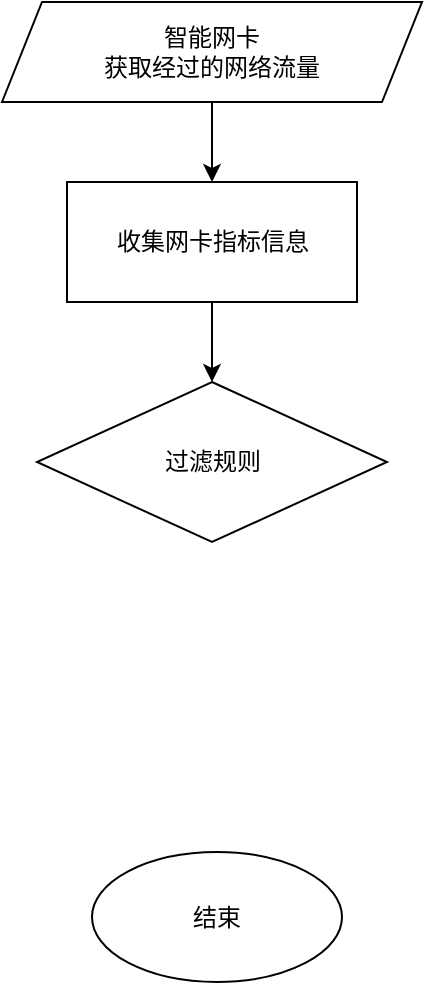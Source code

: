 <mxfile version="21.3.6" type="github">
  <diagram name="第 1 页" id="0sPfJmM-CKxDsM3ebURr">
    <mxGraphModel dx="1386" dy="756" grid="1" gridSize="10" guides="1" tooltips="1" connect="1" arrows="1" fold="1" page="1" pageScale="1" pageWidth="827" pageHeight="1169" math="0" shadow="0">
      <root>
        <mxCell id="0" />
        <mxCell id="1" parent="0" />
        <mxCell id="CVi614OOyyPlf-t0QG2a-3" style="edgeStyle=orthogonalEdgeStyle;rounded=0;orthogonalLoop=1;jettySize=auto;html=1;exitX=0.5;exitY=1;exitDx=0;exitDy=0;entryX=0.5;entryY=0;entryDx=0;entryDy=0;" edge="1" parent="1" source="CVi614OOyyPlf-t0QG2a-1" target="CVi614OOyyPlf-t0QG2a-2">
          <mxGeometry relative="1" as="geometry" />
        </mxCell>
        <mxCell id="CVi614OOyyPlf-t0QG2a-1" value="智能网卡&lt;br&gt;获取经过的网络流量" style="shape=parallelogram;perimeter=parallelogramPerimeter;whiteSpace=wrap;html=1;fixedSize=1;" vertex="1" parent="1">
          <mxGeometry x="280" y="160" width="210" height="50" as="geometry" />
        </mxCell>
        <mxCell id="CVi614OOyyPlf-t0QG2a-5" style="edgeStyle=orthogonalEdgeStyle;rounded=0;orthogonalLoop=1;jettySize=auto;html=1;exitX=0.5;exitY=1;exitDx=0;exitDy=0;entryX=0.5;entryY=0;entryDx=0;entryDy=0;" edge="1" parent="1" source="CVi614OOyyPlf-t0QG2a-2" target="CVi614OOyyPlf-t0QG2a-4">
          <mxGeometry relative="1" as="geometry" />
        </mxCell>
        <mxCell id="CVi614OOyyPlf-t0QG2a-2" value="收集网卡指标信息" style="rounded=0;whiteSpace=wrap;html=1;" vertex="1" parent="1">
          <mxGeometry x="312.5" y="250" width="145" height="60" as="geometry" />
        </mxCell>
        <mxCell id="CVi614OOyyPlf-t0QG2a-4" value="过滤规则" style="rhombus;whiteSpace=wrap;html=1;" vertex="1" parent="1">
          <mxGeometry x="297.5" y="350" width="175" height="80" as="geometry" />
        </mxCell>
        <mxCell id="CVi614OOyyPlf-t0QG2a-6" value="结束" style="ellipse;whiteSpace=wrap;html=1;" vertex="1" parent="1">
          <mxGeometry x="325" y="585" width="125" height="65" as="geometry" />
        </mxCell>
      </root>
    </mxGraphModel>
  </diagram>
</mxfile>
